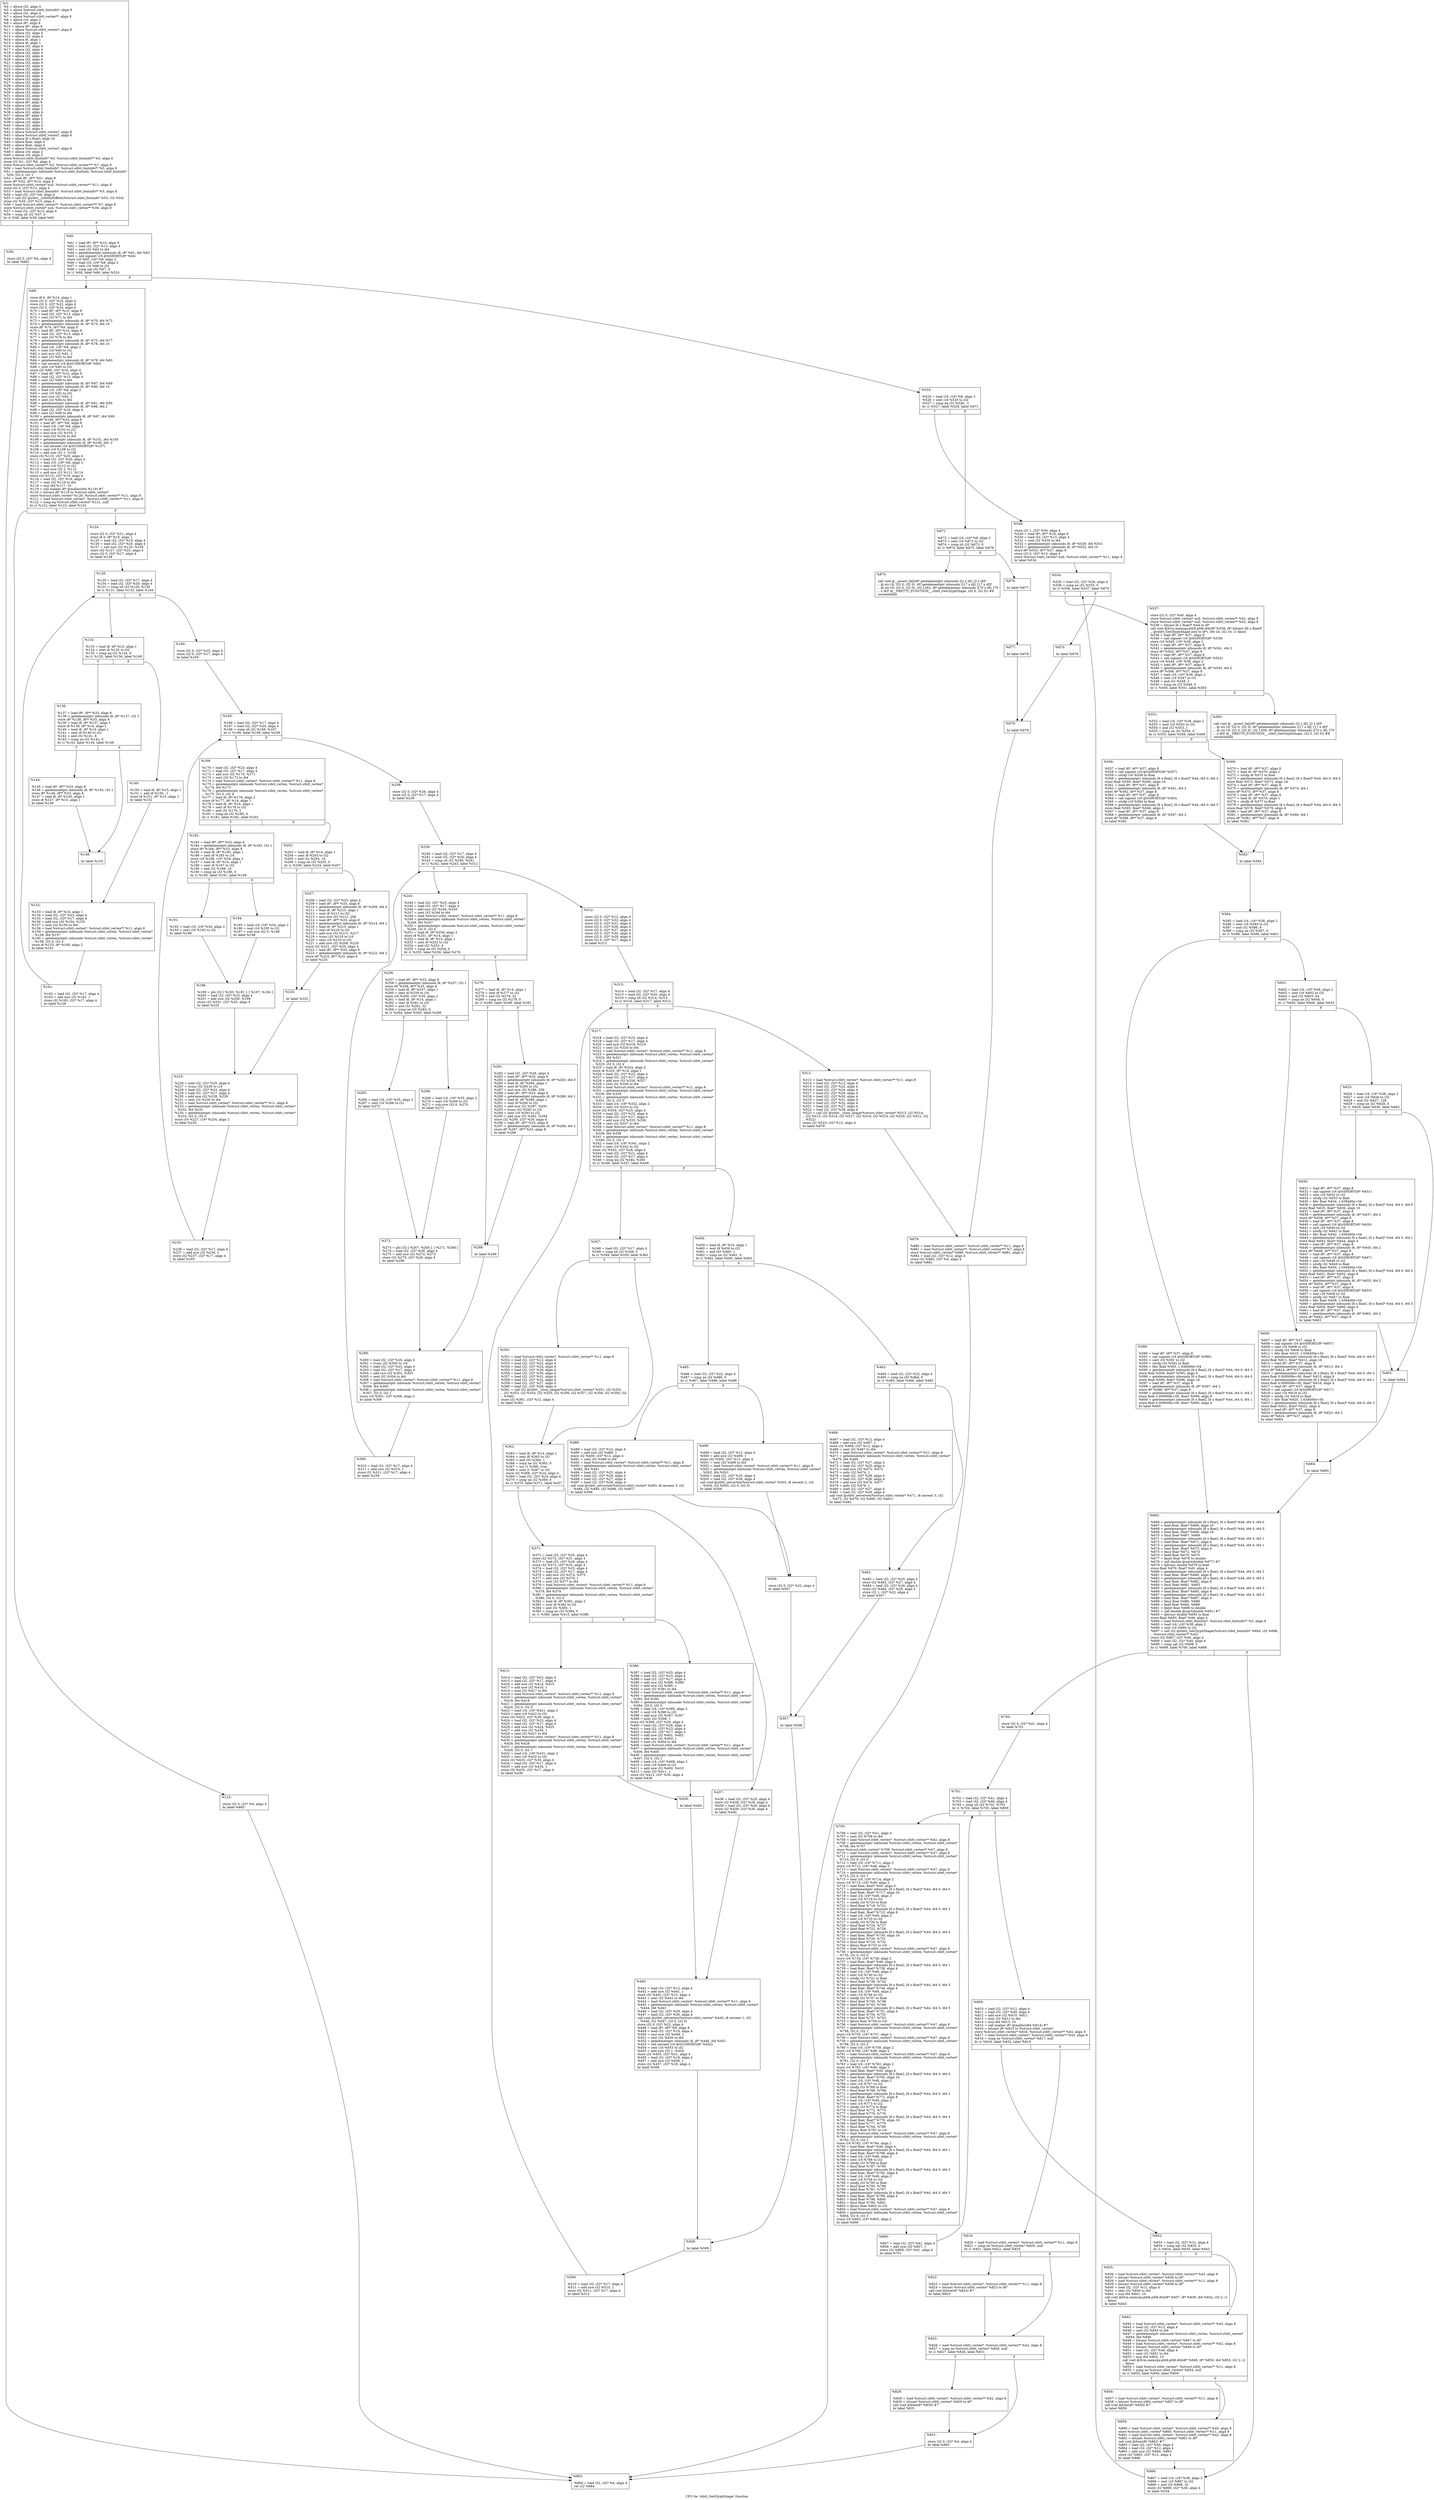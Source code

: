 digraph "CFG for 'stbtt_GetGlyphShape' function" {
	label="CFG for 'stbtt_GetGlyphShape' function";

	Node0x29ce030 [shape=record,label="{%3:\l  %4 = alloca i32, align 4\l  %5 = alloca %struct.stbtt_fontinfo*, align 8\l  %6 = alloca i32, align 4\l  %7 = alloca %struct.stbtt_vertex**, align 8\l  %8 = alloca i16, align 2\l  %9 = alloca i8*, align 8\l  %10 = alloca i8*, align 8\l  %11 = alloca %struct.stbtt_vertex*, align 8\l  %12 = alloca i32, align 4\l  %13 = alloca i32, align 4\l  %14 = alloca i8, align 1\l  %15 = alloca i8, align 1\l  %16 = alloca i32, align 4\l  %17 = alloca i32, align 4\l  %18 = alloca i32, align 4\l  %19 = alloca i32, align 4\l  %20 = alloca i32, align 4\l  %21 = alloca i32, align 4\l  %22 = alloca i32, align 4\l  %23 = alloca i32, align 4\l  %24 = alloca i32, align 4\l  %25 = alloca i32, align 4\l  %26 = alloca i32, align 4\l  %27 = alloca i32, align 4\l  %28 = alloca i32, align 4\l  %29 = alloca i32, align 4\l  %30 = alloca i32, align 4\l  %31 = alloca i32, align 4\l  %32 = alloca i32, align 4\l  %33 = alloca i8*, align 8\l  %34 = alloca i16, align 2\l  %35 = alloca i16, align 2\l  %36 = alloca i32, align 4\l  %37 = alloca i8*, align 8\l  %38 = alloca i16, align 2\l  %39 = alloca i16, align 2\l  %40 = alloca i32, align 4\l  %41 = alloca i32, align 4\l  %42 = alloca %struct.stbtt_vertex*, align 8\l  %43 = alloca %struct.stbtt_vertex*, align 8\l  %44 = alloca [6 x float], align 16\l  %45 = alloca float, align 4\l  %46 = alloca float, align 4\l  %47 = alloca %struct.stbtt_vertex*, align 8\l  %48 = alloca i16, align 2\l  %49 = alloca i16, align 2\l  store %struct.stbtt_fontinfo* %0, %struct.stbtt_fontinfo** %5, align 8\l  store i32 %1, i32* %6, align 4\l  store %struct.stbtt_vertex** %2, %struct.stbtt_vertex*** %7, align 8\l  %50 = load %struct.stbtt_fontinfo*, %struct.stbtt_fontinfo** %5, align 8\l  %51 = getelementptr inbounds %struct.stbtt_fontinfo, %struct.stbtt_fontinfo*\l... %50, i32 0, i32 1\l  %52 = load i8*, i8** %51, align 8\l  store i8* %52, i8** %10, align 8\l  store %struct.stbtt_vertex* null, %struct.stbtt_vertex** %11, align 8\l  store i32 0, i32* %12, align 4\l  %53 = load %struct.stbtt_fontinfo*, %struct.stbtt_fontinfo** %5, align 8\l  %54 = load i32, i32* %6, align 4\l  %55 = call i32 @stbtt__GetGlyfOffset(%struct.stbtt_fontinfo* %53, i32 %54)\l  store i32 %55, i32* %13, align 4\l  %56 = load %struct.stbtt_vertex**, %struct.stbtt_vertex*** %7, align 8\l  store %struct.stbtt_vertex* null, %struct.stbtt_vertex** %56, align 8\l  %57 = load i32, i32* %13, align 4\l  %58 = icmp slt i32 %57, 0\l  br i1 %58, label %59, label %60\l|{<s0>T|<s1>F}}"];
	Node0x29ce030:s0 -> Node0x29d7330;
	Node0x29ce030:s1 -> Node0x29d7380;
	Node0x29d7330 [shape=record,label="{%59:\l\l  store i32 0, i32* %4, align 4\l  br label %883\l}"];
	Node0x29d7330 -> Node0x29d7520;
	Node0x29d7380 [shape=record,label="{%60:\l\l  %61 = load i8*, i8** %10, align 8\l  %62 = load i32, i32* %13, align 4\l  %63 = sext i32 %62 to i64\l  %64 = getelementptr inbounds i8, i8* %61, i64 %63\l  %65 = call signext i16 @ttSHORT(i8* %64)\l  store i16 %65, i16* %8, align 2\l  %66 = load i16, i16* %8, align 2\l  %67 = sext i16 %66 to i32\l  %68 = icmp sgt i32 %67, 0\l  br i1 %68, label %69, label %524\l|{<s0>T|<s1>F}}"];
	Node0x29d7380:s0 -> Node0x29d7b90;
	Node0x29d7380:s1 -> Node0x29d7be0;
	Node0x29d7b90 [shape=record,label="{%69:\l\l  store i8 0, i8* %14, align 1\l  store i32 0, i32* %18, align 4\l  store i32 0, i32* %22, align 4\l  store i32 0, i32* %24, align 4\l  %70 = load i8*, i8** %10, align 8\l  %71 = load i32, i32* %13, align 4\l  %72 = sext i32 %71 to i64\l  %73 = getelementptr inbounds i8, i8* %70, i64 %72\l  %74 = getelementptr inbounds i8, i8* %73, i64 10\l  store i8* %74, i8** %9, align 8\l  %75 = load i8*, i8** %10, align 8\l  %76 = load i32, i32* %13, align 4\l  %77 = sext i32 %76 to i64\l  %78 = getelementptr inbounds i8, i8* %75, i64 %77\l  %79 = getelementptr inbounds i8, i8* %78, i64 10\l  %80 = load i16, i16* %8, align 2\l  %81 = sext i16 %80 to i32\l  %82 = mul nsw i32 %81, 2\l  %83 = sext i32 %82 to i64\l  %84 = getelementptr inbounds i8, i8* %79, i64 %83\l  %85 = call zeroext i16 @ttUSHORT(i8* %84)\l  %86 = zext i16 %85 to i32\l  store i32 %86, i32* %16, align 4\l  %87 = load i8*, i8** %10, align 8\l  %88 = load i32, i32* %13, align 4\l  %89 = sext i32 %88 to i64\l  %90 = getelementptr inbounds i8, i8* %87, i64 %89\l  %91 = getelementptr inbounds i8, i8* %90, i64 10\l  %92 = load i16, i16* %8, align 2\l  %93 = sext i16 %92 to i32\l  %94 = mul nsw i32 %93, 2\l  %95 = sext i32 %94 to i64\l  %96 = getelementptr inbounds i8, i8* %91, i64 %95\l  %97 = getelementptr inbounds i8, i8* %96, i64 2\l  %98 = load i32, i32* %16, align 4\l  %99 = sext i32 %98 to i64\l  %100 = getelementptr inbounds i8, i8* %97, i64 %99\l  store i8* %100, i8** %33, align 8\l  %101 = load i8*, i8** %9, align 8\l  %102 = load i16, i16* %8, align 2\l  %103 = sext i16 %102 to i32\l  %104 = mul nsw i32 %103, 2\l  %105 = sext i32 %104 to i64\l  %106 = getelementptr inbounds i8, i8* %101, i64 %105\l  %107 = getelementptr inbounds i8, i8* %106, i64 -2\l  %108 = call zeroext i16 @ttUSHORT(i8* %107)\l  %109 = zext i16 %108 to i32\l  %110 = add nsw i32 1, %109\l  store i32 %110, i32* %20, align 4\l  %111 = load i32, i32* %20, align 4\l  %112 = load i16, i16* %8, align 2\l  %113 = sext i16 %112 to i32\l  %114 = mul nsw i32 2, %113\l  %115 = add nsw i32 %111, %114\l  store i32 %115, i32* %19, align 4\l  %116 = load i32, i32* %19, align 4\l  %117 = sext i32 %116 to i64\l  %118 = mul i64 %117, 10\l  %119 = call noalias i8* @malloc(i64 %118) #7\l  %120 = bitcast i8* %119 to %struct.stbtt_vertex*\l  store %struct.stbtt_vertex* %120, %struct.stbtt_vertex** %11, align 8\l  %121 = load %struct.stbtt_vertex*, %struct.stbtt_vertex** %11, align 8\l  %122 = icmp eq %struct.stbtt_vertex* %121, null\l  br i1 %122, label %123, label %124\l|{<s0>T|<s1>F}}"];
	Node0x29d7b90:s0 -> Node0x29d9ac0;
	Node0x29d7b90:s1 -> Node0x29d9b10;
	Node0x29d9ac0 [shape=record,label="{%123:\l\l  store i32 0, i32* %4, align 4\l  br label %883\l}"];
	Node0x29d9ac0 -> Node0x29d7520;
	Node0x29d9b10 [shape=record,label="{%124:\l\l  store i32 0, i32* %21, align 4\l  store i8 0, i8* %15, align 1\l  %125 = load i32, i32* %19, align 4\l  %126 = load i32, i32* %20, align 4\l  %127 = sub nsw i32 %125, %126\l  store i32 %127, i32* %23, align 4\l  store i32 0, i32* %17, align 4\l  br label %128\l}"];
	Node0x29d9b10 -> Node0x29da050;
	Node0x29da050 [shape=record,label="{%128:\l\l  %129 = load i32, i32* %17, align 4\l  %130 = load i32, i32* %20, align 4\l  %131 = icmp slt i32 %129, %130\l  br i1 %131, label %132, label %164\l|{<s0>T|<s1>F}}"];
	Node0x29da050:s0 -> Node0x29d78c0;
	Node0x29da050:s1 -> Node0x29d7910;
	Node0x29d78c0 [shape=record,label="{%132:\l\l  %133 = load i8, i8* %15, align 1\l  %134 = zext i8 %133 to i32\l  %135 = icmp eq i32 %134, 0\l  br i1 %135, label %136, label %149\l|{<s0>T|<s1>F}}"];
	Node0x29d78c0:s0 -> Node0x29d7b30;
	Node0x29d78c0:s1 -> Node0x29da910;
	Node0x29d7b30 [shape=record,label="{%136:\l\l  %137 = load i8*, i8** %33, align 8\l  %138 = getelementptr inbounds i8, i8* %137, i32 1\l  store i8* %138, i8** %33, align 8\l  %139 = load i8, i8* %137, align 1\l  store i8 %139, i8* %14, align 1\l  %140 = load i8, i8* %14, align 1\l  %141 = zext i8 %140 to i32\l  %142 = and i32 %141, 8\l  %143 = icmp ne i32 %142, 0\l  br i1 %143, label %144, label %148\l|{<s0>T|<s1>F}}"];
	Node0x29d7b30:s0 -> Node0x29dae40;
	Node0x29d7b30:s1 -> Node0x29dae90;
	Node0x29dae40 [shape=record,label="{%144:\l\l  %145 = load i8*, i8** %33, align 8\l  %146 = getelementptr inbounds i8, i8* %145, i32 1\l  store i8* %146, i8** %33, align 8\l  %147 = load i8, i8* %145, align 1\l  store i8 %147, i8* %15, align 1\l  br label %148\l}"];
	Node0x29dae40 -> Node0x29dae90;
	Node0x29dae90 [shape=record,label="{%148:\l\l  br label %152\l}"];
	Node0x29dae90 -> Node0x29db260;
	Node0x29da910 [shape=record,label="{%149:\l\l  %150 = load i8, i8* %15, align 1\l  %151 = add i8 %150, -1\l  store i8 %151, i8* %15, align 1\l  br label %152\l}"];
	Node0x29da910 -> Node0x29db260;
	Node0x29db260 [shape=record,label="{%152:\l\l  %153 = load i8, i8* %14, align 1\l  %154 = load i32, i32* %23, align 4\l  %155 = load i32, i32* %17, align 4\l  %156 = add nsw i32 %154, %155\l  %157 = sext i32 %156 to i64\l  %158 = load %struct.stbtt_vertex*, %struct.stbtt_vertex** %11, align 8\l  %159 = getelementptr inbounds %struct.stbtt_vertex, %struct.stbtt_vertex*\l... %158, i64 %157\l  %160 = getelementptr inbounds %struct.stbtt_vertex, %struct.stbtt_vertex*\l... %159, i32 0, i32 4\l  store i8 %153, i8* %160, align 2\l  br label %161\l}"];
	Node0x29db260 -> Node0x29db8e0;
	Node0x29db8e0 [shape=record,label="{%161:\l\l  %162 = load i32, i32* %17, align 4\l  %163 = add nsw i32 %162, 1\l  store i32 %163, i32* %17, align 4\l  br label %128\l}"];
	Node0x29db8e0 -> Node0x29da050;
	Node0x29d7910 [shape=record,label="{%164:\l\l  store i32 0, i32* %25, align 4\l  store i32 0, i32* %17, align 4\l  br label %165\l}"];
	Node0x29d7910 -> Node0x29dbc50;
	Node0x29dbc50 [shape=record,label="{%165:\l\l  %166 = load i32, i32* %17, align 4\l  %167 = load i32, i32* %20, align 4\l  %168 = icmp slt i32 %166, %167\l  br i1 %168, label %169, label %238\l|{<s0>T|<s1>F}}"];
	Node0x29dbc50:s0 -> Node0x29dbe40;
	Node0x29dbc50:s1 -> Node0x29dbe90;
	Node0x29dbe40 [shape=record,label="{%169:\l\l  %170 = load i32, i32* %23, align 4\l  %171 = load i32, i32* %17, align 4\l  %172 = add nsw i32 %170, %171\l  %173 = sext i32 %172 to i64\l  %174 = load %struct.stbtt_vertex*, %struct.stbtt_vertex** %11, align 8\l  %175 = getelementptr inbounds %struct.stbtt_vertex, %struct.stbtt_vertex*\l... %174, i64 %173\l  %176 = getelementptr inbounds %struct.stbtt_vertex, %struct.stbtt_vertex*\l... %175, i32 0, i32 4\l  %177 = load i8, i8* %176, align 2\l  store i8 %177, i8* %14, align 1\l  %178 = load i8, i8* %14, align 1\l  %179 = zext i8 %178 to i32\l  %180 = and i32 %179, 2\l  %181 = icmp ne i32 %180, 0\l  br i1 %181, label %182, label %202\l|{<s0>T|<s1>F}}"];
	Node0x29dbe40:s0 -> Node0x29dc540;
	Node0x29dbe40:s1 -> Node0x29dc590;
	Node0x29dc540 [shape=record,label="{%182:\l\l  %183 = load i8*, i8** %33, align 8\l  %184 = getelementptr inbounds i8, i8* %183, i32 1\l  store i8* %184, i8** %33, align 8\l  %185 = load i8, i8* %183, align 1\l  %186 = zext i8 %185 to i16\l  store i16 %186, i16* %34, align 2\l  %187 = load i8, i8* %14, align 1\l  %188 = zext i8 %187 to i32\l  %189 = and i32 %188, 16\l  %190 = icmp ne i32 %189, 0\l  br i1 %190, label %191, label %194\l|{<s0>T|<s1>F}}"];
	Node0x29dc540:s0 -> Node0x29dcae0;
	Node0x29dc540:s1 -> Node0x29dcb30;
	Node0x29dcae0 [shape=record,label="{%191:\l\l  %192 = load i16, i16* %34, align 2\l  %193 = sext i16 %192 to i32\l  br label %198\l}"];
	Node0x29dcae0 -> Node0x29dcd10;
	Node0x29dcb30 [shape=record,label="{%194:\l\l  %195 = load i16, i16* %34, align 2\l  %196 = sext i16 %195 to i32\l  %197 = sub nsw i32 0, %196\l  br label %198\l}"];
	Node0x29dcb30 -> Node0x29dcd10;
	Node0x29dcd10 [shape=record,label="{%198:\l\l  %199 = phi i32 [ %193, %191 ], [ %197, %194 ]\l  %200 = load i32, i32* %25, align 4\l  %201 = add nsw i32 %200, %199\l  store i32 %201, i32* %25, align 4\l  br label %225\l}"];
	Node0x29dcd10 -> Node0x29dd170;
	Node0x29dc590 [shape=record,label="{%202:\l\l  %203 = load i8, i8* %14, align 1\l  %204 = zext i8 %203 to i32\l  %205 = and i32 %204, 16\l  %206 = icmp ne i32 %205, 0\l  br i1 %206, label %224, label %207\l|{<s0>T|<s1>F}}"];
	Node0x29dc590:s0 -> Node0x29dd3e0;
	Node0x29dc590:s1 -> Node0x29dd430;
	Node0x29dd430 [shape=record,label="{%207:\l\l  %208 = load i32, i32* %25, align 4\l  %209 = load i8*, i8** %33, align 8\l  %210 = getelementptr inbounds i8, i8* %209, i64 0\l  %211 = load i8, i8* %210, align 1\l  %212 = zext i8 %211 to i32\l  %213 = mul nsw i32 %212, 256\l  %214 = load i8*, i8** %33, align 8\l  %215 = getelementptr inbounds i8, i8* %214, i64 1\l  %216 = load i8, i8* %215, align 1\l  %217 = zext i8 %216 to i32\l  %218 = add nsw i32 %213, %217\l  %219 = trunc i32 %218 to i16\l  %220 = sext i16 %219 to i32\l  %221 = add nsw i32 %208, %220\l  store i32 %221, i32* %25, align 4\l  %222 = load i8*, i8** %33, align 8\l  %223 = getelementptr inbounds i8, i8* %222, i64 2\l  store i8* %223, i8** %33, align 8\l  br label %224\l}"];
	Node0x29dd430 -> Node0x29dd3e0;
	Node0x29dd3e0 [shape=record,label="{%224:\l\l  br label %225\l}"];
	Node0x29dd3e0 -> Node0x29dd170;
	Node0x29dd170 [shape=record,label="{%225:\l\l  %226 = load i32, i32* %25, align 4\l  %227 = trunc i32 %226 to i16\l  %228 = load i32, i32* %23, align 4\l  %229 = load i32, i32* %17, align 4\l  %230 = add nsw i32 %228, %229\l  %231 = sext i32 %230 to i64\l  %232 = load %struct.stbtt_vertex*, %struct.stbtt_vertex** %11, align 8\l  %233 = getelementptr inbounds %struct.stbtt_vertex, %struct.stbtt_vertex*\l... %232, i64 %231\l  %234 = getelementptr inbounds %struct.stbtt_vertex, %struct.stbtt_vertex*\l... %233, i32 0, i32 0\l  store i16 %227, i16* %234, align 2\l  br label %235\l}"];
	Node0x29dd170 -> Node0x29de230;
	Node0x29de230 [shape=record,label="{%235:\l\l  %236 = load i32, i32* %17, align 4\l  %237 = add nsw i32 %236, 1\l  store i32 %237, i32* %17, align 4\l  br label %165\l}"];
	Node0x29de230 -> Node0x29dbc50;
	Node0x29dbe90 [shape=record,label="{%238:\l\l  store i32 0, i32* %26, align 4\l  store i32 0, i32* %17, align 4\l  br label %239\l}"];
	Node0x29dbe90 -> Node0x29de5a0;
	Node0x29de5a0 [shape=record,label="{%239:\l\l  %240 = load i32, i32* %17, align 4\l  %241 = load i32, i32* %20, align 4\l  %242 = icmp slt i32 %240, %241\l  br i1 %242, label %243, label %312\l|{<s0>T|<s1>F}}"];
	Node0x29de5a0:s0 -> Node0x29de790;
	Node0x29de5a0:s1 -> Node0x29de7e0;
	Node0x29de790 [shape=record,label="{%243:\l\l  %244 = load i32, i32* %23, align 4\l  %245 = load i32, i32* %17, align 4\l  %246 = add nsw i32 %244, %245\l  %247 = sext i32 %246 to i64\l  %248 = load %struct.stbtt_vertex*, %struct.stbtt_vertex** %11, align 8\l  %249 = getelementptr inbounds %struct.stbtt_vertex, %struct.stbtt_vertex*\l... %248, i64 %247\l  %250 = getelementptr inbounds %struct.stbtt_vertex, %struct.stbtt_vertex*\l... %249, i32 0, i32 4\l  %251 = load i8, i8* %250, align 2\l  store i8 %251, i8* %14, align 1\l  %252 = load i8, i8* %14, align 1\l  %253 = zext i8 %252 to i32\l  %254 = and i32 %253, 4\l  %255 = icmp ne i32 %254, 0\l  br i1 %255, label %256, label %276\l|{<s0>T|<s1>F}}"];
	Node0x29de790:s0 -> Node0x29dee90;
	Node0x29de790:s1 -> Node0x29deee0;
	Node0x29dee90 [shape=record,label="{%256:\l\l  %257 = load i8*, i8** %33, align 8\l  %258 = getelementptr inbounds i8, i8* %257, i32 1\l  store i8* %258, i8** %33, align 8\l  %259 = load i8, i8* %257, align 1\l  %260 = zext i8 %259 to i16\l  store i16 %260, i16* %35, align 2\l  %261 = load i8, i8* %14, align 1\l  %262 = zext i8 %261 to i32\l  %263 = and i32 %262, 32\l  %264 = icmp ne i32 %263, 0\l  br i1 %264, label %265, label %268\l|{<s0>T|<s1>F}}"];
	Node0x29dee90:s0 -> Node0x29da570;
	Node0x29dee90:s1 -> Node0x29da5c0;
	Node0x29da570 [shape=record,label="{%265:\l\l  %266 = load i16, i16* %35, align 2\l  %267 = sext i16 %266 to i32\l  br label %272\l}"];
	Node0x29da570 -> Node0x29da7a0;
	Node0x29da5c0 [shape=record,label="{%268:\l\l  %269 = load i16, i16* %35, align 2\l  %270 = sext i16 %269 to i32\l  %271 = sub nsw i32 0, %270\l  br label %272\l}"];
	Node0x29da5c0 -> Node0x29da7a0;
	Node0x29da7a0 [shape=record,label="{%272:\l\l  %273 = phi i32 [ %267, %265 ], [ %271, %268 ]\l  %274 = load i32, i32* %26, align 4\l  %275 = add nsw i32 %274, %273\l  store i32 %275, i32* %26, align 4\l  br label %299\l}"];
	Node0x29da7a0 -> Node0x29e02c0;
	Node0x29deee0 [shape=record,label="{%276:\l\l  %277 = load i8, i8* %14, align 1\l  %278 = zext i8 %277 to i32\l  %279 = and i32 %278, 32\l  %280 = icmp ne i32 %279, 0\l  br i1 %280, label %298, label %281\l|{<s0>T|<s1>F}}"];
	Node0x29deee0:s0 -> Node0x29e0530;
	Node0x29deee0:s1 -> Node0x29e0580;
	Node0x29e0580 [shape=record,label="{%281:\l\l  %282 = load i32, i32* %26, align 4\l  %283 = load i8*, i8** %33, align 8\l  %284 = getelementptr inbounds i8, i8* %283, i64 0\l  %285 = load i8, i8* %284, align 1\l  %286 = zext i8 %285 to i32\l  %287 = mul nsw i32 %286, 256\l  %288 = load i8*, i8** %33, align 8\l  %289 = getelementptr inbounds i8, i8* %288, i64 1\l  %290 = load i8, i8* %289, align 1\l  %291 = zext i8 %290 to i32\l  %292 = add nsw i32 %287, %291\l  %293 = trunc i32 %292 to i16\l  %294 = sext i16 %293 to i32\l  %295 = add nsw i32 %282, %294\l  store i32 %295, i32* %26, align 4\l  %296 = load i8*, i8** %33, align 8\l  %297 = getelementptr inbounds i8, i8* %296, i64 2\l  store i8* %297, i8** %33, align 8\l  br label %298\l}"];
	Node0x29e0580 -> Node0x29e0530;
	Node0x29e0530 [shape=record,label="{%298:\l\l  br label %299\l}"];
	Node0x29e0530 -> Node0x29e02c0;
	Node0x29e02c0 [shape=record,label="{%299:\l\l  %300 = load i32, i32* %26, align 4\l  %301 = trunc i32 %300 to i16\l  %302 = load i32, i32* %23, align 4\l  %303 = load i32, i32* %17, align 4\l  %304 = add nsw i32 %302, %303\l  %305 = sext i32 %304 to i64\l  %306 = load %struct.stbtt_vertex*, %struct.stbtt_vertex** %11, align 8\l  %307 = getelementptr inbounds %struct.stbtt_vertex, %struct.stbtt_vertex*\l... %306, i64 %305\l  %308 = getelementptr inbounds %struct.stbtt_vertex, %struct.stbtt_vertex*\l... %307, i32 0, i32 1\l  store i16 %301, i16* %308, align 2\l  br label %309\l}"];
	Node0x29e02c0 -> Node0x29e1380;
	Node0x29e1380 [shape=record,label="{%309:\l\l  %310 = load i32, i32* %17, align 4\l  %311 = add nsw i32 %310, 1\l  store i32 %311, i32* %17, align 4\l  br label %239\l}"];
	Node0x29e1380 -> Node0x29de5a0;
	Node0x29de7e0 [shape=record,label="{%312:\l\l  store i32 0, i32* %12, align 4\l  store i32 0, i32* %32, align 4\l  store i32 0, i32* %31, align 4\l  store i32 0, i32* %28, align 4\l  store i32 0, i32* %27, align 4\l  store i32 0, i32* %30, align 4\l  store i32 0, i32* %29, align 4\l  store i32 0, i32* %17, align 4\l  br label %313\l}"];
	Node0x29de7e0 -> Node0x29e19f0;
	Node0x29e19f0 [shape=record,label="{%313:\l\l  %314 = load i32, i32* %17, align 4\l  %315 = load i32, i32* %20, align 4\l  %316 = icmp slt i32 %314, %315\l  br i1 %316, label %317, label %512\l|{<s0>T|<s1>F}}"];
	Node0x29e19f0:s0 -> Node0x29e1be0;
	Node0x29e19f0:s1 -> Node0x29e1c30;
	Node0x29e1be0 [shape=record,label="{%317:\l\l  %318 = load i32, i32* %23, align 4\l  %319 = load i32, i32* %17, align 4\l  %320 = add nsw i32 %318, %319\l  %321 = sext i32 %320 to i64\l  %322 = load %struct.stbtt_vertex*, %struct.stbtt_vertex** %11, align 8\l  %323 = getelementptr inbounds %struct.stbtt_vertex, %struct.stbtt_vertex*\l... %322, i64 %321\l  %324 = getelementptr inbounds %struct.stbtt_vertex, %struct.stbtt_vertex*\l... %323, i32 0, i32 4\l  %325 = load i8, i8* %324, align 2\l  store i8 %325, i8* %14, align 1\l  %326 = load i32, i32* %23, align 4\l  %327 = load i32, i32* %17, align 4\l  %328 = add nsw i32 %326, %327\l  %329 = sext i32 %328 to i64\l  %330 = load %struct.stbtt_vertex*, %struct.stbtt_vertex** %11, align 8\l  %331 = getelementptr inbounds %struct.stbtt_vertex, %struct.stbtt_vertex*\l... %330, i64 %329\l  %332 = getelementptr inbounds %struct.stbtt_vertex, %struct.stbtt_vertex*\l... %331, i32 0, i32 0\l  %333 = load i16, i16* %332, align 2\l  %334 = sext i16 %333 to i32\l  store i32 %334, i32* %25, align 4\l  %335 = load i32, i32* %23, align 4\l  %336 = load i32, i32* %17, align 4\l  %337 = add nsw i32 %335, %336\l  %338 = sext i32 %337 to i64\l  %339 = load %struct.stbtt_vertex*, %struct.stbtt_vertex** %11, align 8\l  %340 = getelementptr inbounds %struct.stbtt_vertex, %struct.stbtt_vertex*\l... %339, i64 %338\l  %341 = getelementptr inbounds %struct.stbtt_vertex, %struct.stbtt_vertex*\l... %340, i32 0, i32 1\l  %342 = load i16, i16* %341, align 2\l  %343 = sext i16 %342 to i32\l  store i32 %343, i32* %26, align 4\l  %344 = load i32, i32* %21, align 4\l  %345 = load i32, i32* %17, align 4\l  %346 = icmp eq i32 %344, %345\l  br i1 %346, label %347, label %458\l|{<s0>T|<s1>F}}"];
	Node0x29e1be0:s0 -> Node0x29e2b40;
	Node0x29e1be0:s1 -> Node0x29e2b90;
	Node0x29e2b40 [shape=record,label="{%347:\l\l  %348 = load i32, i32* %17, align 4\l  %349 = icmp ne i32 %348, 0\l  br i1 %349, label %350, label %362\l|{<s0>T|<s1>F}}"];
	Node0x29e2b40:s0 -> Node0x29e2d50;
	Node0x29e2b40:s1 -> Node0x29e2da0;
	Node0x29e2d50 [shape=record,label="{%350:\l\l  %351 = load %struct.stbtt_vertex*, %struct.stbtt_vertex** %11, align 8\l  %352 = load i32, i32* %12, align 4\l  %353 = load i32, i32* %22, align 4\l  %354 = load i32, i32* %24, align 4\l  %355 = load i32, i32* %29, align 4\l  %356 = load i32, i32* %30, align 4\l  %357 = load i32, i32* %31, align 4\l  %358 = load i32, i32* %32, align 4\l  %359 = load i32, i32* %27, align 4\l  %360 = load i32, i32* %28, align 4\l  %361 = call i32 @stbtt__close_shape(%struct.stbtt_vertex* %351, i32 %352,\l... i32 %353, i32 %354, i32 %355, i32 %356, i32 %357, i32 %358, i32 %359, i32\l... %360)\l  store i32 %361, i32* %12, align 4\l  br label %362\l}"];
	Node0x29e2d50 -> Node0x29e2da0;
	Node0x29e2da0 [shape=record,label="{%362:\l\l  %363 = load i8, i8* %14, align 1\l  %364 = zext i8 %363 to i32\l  %365 = and i32 %364, 1\l  %366 = icmp ne i32 %365, 0\l  %367 = xor i1 %366, true\l  %368 = zext i1 %367 to i32\l  store i32 %368, i32* %24, align 4\l  %369 = load i32, i32* %24, align 4\l  %370 = icmp ne i32 %369, 0\l  br i1 %370, label %371, label %437\l|{<s0>T|<s1>F}}"];
	Node0x29e2da0:s0 -> Node0x29e3a50;
	Node0x29e2da0:s1 -> Node0x29e3aa0;
	Node0x29e3a50 [shape=record,label="{%371:\l\l  %372 = load i32, i32* %25, align 4\l  store i32 %372, i32* %31, align 4\l  %373 = load i32, i32* %26, align 4\l  store i32 %373, i32* %32, align 4\l  %374 = load i32, i32* %23, align 4\l  %375 = load i32, i32* %17, align 4\l  %376 = add nsw i32 %374, %375\l  %377 = add nsw i32 %376, 1\l  %378 = sext i32 %377 to i64\l  %379 = load %struct.stbtt_vertex*, %struct.stbtt_vertex** %11, align 8\l  %380 = getelementptr inbounds %struct.stbtt_vertex, %struct.stbtt_vertex*\l... %379, i64 %378\l  %381 = getelementptr inbounds %struct.stbtt_vertex, %struct.stbtt_vertex*\l... %380, i32 0, i32 4\l  %382 = load i8, i8* %381, align 2\l  %383 = zext i8 %382 to i32\l  %384 = and i32 %383, 1\l  %385 = icmp ne i32 %384, 0\l  br i1 %385, label %413, label %386\l|{<s0>T|<s1>F}}"];
	Node0x29e3a50:s0 -> Node0x29e42b0;
	Node0x29e3a50:s1 -> Node0x29e4300;
	Node0x29e4300 [shape=record,label="{%386:\l\l  %387 = load i32, i32* %25, align 4\l  %388 = load i32, i32* %23, align 4\l  %389 = load i32, i32* %17, align 4\l  %390 = add nsw i32 %388, %389\l  %391 = add nsw i32 %390, 1\l  %392 = sext i32 %391 to i64\l  %393 = load %struct.stbtt_vertex*, %struct.stbtt_vertex** %11, align 8\l  %394 = getelementptr inbounds %struct.stbtt_vertex, %struct.stbtt_vertex*\l... %393, i64 %392\l  %395 = getelementptr inbounds %struct.stbtt_vertex, %struct.stbtt_vertex*\l... %394, i32 0, i32 0\l  %396 = load i16, i16* %395, align 2\l  %397 = sext i16 %396 to i32\l  %398 = add nsw i32 %387, %397\l  %399 = ashr i32 %398, 1\l  store i32 %399, i32* %29, align 4\l  %400 = load i32, i32* %26, align 4\l  %401 = load i32, i32* %23, align 4\l  %402 = load i32, i32* %17, align 4\l  %403 = add nsw i32 %401, %402\l  %404 = add nsw i32 %403, 1\l  %405 = sext i32 %404 to i64\l  %406 = load %struct.stbtt_vertex*, %struct.stbtt_vertex** %11, align 8\l  %407 = getelementptr inbounds %struct.stbtt_vertex, %struct.stbtt_vertex*\l... %406, i64 %405\l  %408 = getelementptr inbounds %struct.stbtt_vertex, %struct.stbtt_vertex*\l... %407, i32 0, i32 1\l  %409 = load i16, i16* %408, align 2\l  %410 = sext i16 %409 to i32\l  %411 = add nsw i32 %400, %410\l  %412 = ashr i32 %411, 1\l  store i32 %412, i32* %30, align 4\l  br label %436\l}"];
	Node0x29e4300 -> Node0x29e50c0;
	Node0x29e42b0 [shape=record,label="{%413:\l\l  %414 = load i32, i32* %23, align 4\l  %415 = load i32, i32* %17, align 4\l  %416 = add nsw i32 %414, %415\l  %417 = add nsw i32 %416, 1\l  %418 = sext i32 %417 to i64\l  %419 = load %struct.stbtt_vertex*, %struct.stbtt_vertex** %11, align 8\l  %420 = getelementptr inbounds %struct.stbtt_vertex, %struct.stbtt_vertex*\l... %419, i64 %418\l  %421 = getelementptr inbounds %struct.stbtt_vertex, %struct.stbtt_vertex*\l... %420, i32 0, i32 0\l  %422 = load i16, i16* %421, align 2\l  %423 = sext i16 %422 to i32\l  store i32 %423, i32* %29, align 4\l  %424 = load i32, i32* %23, align 4\l  %425 = load i32, i32* %17, align 4\l  %426 = add nsw i32 %424, %425\l  %427 = add nsw i32 %426, 1\l  %428 = sext i32 %427 to i64\l  %429 = load %struct.stbtt_vertex*, %struct.stbtt_vertex** %11, align 8\l  %430 = getelementptr inbounds %struct.stbtt_vertex, %struct.stbtt_vertex*\l... %429, i64 %428\l  %431 = getelementptr inbounds %struct.stbtt_vertex, %struct.stbtt_vertex*\l... %430, i32 0, i32 1\l  %432 = load i16, i16* %431, align 2\l  %433 = sext i16 %432 to i32\l  store i32 %433, i32* %30, align 4\l  %434 = load i32, i32* %17, align 4\l  %435 = add nsw i32 %434, 1\l  store i32 %435, i32* %17, align 4\l  br label %436\l}"];
	Node0x29e42b0 -> Node0x29e50c0;
	Node0x29e50c0 [shape=record,label="{%436:\l\l  br label %440\l}"];
	Node0x29e50c0 -> Node0x29e5d10;
	Node0x29e3aa0 [shape=record,label="{%437:\l\l  %438 = load i32, i32* %25, align 4\l  store i32 %438, i32* %29, align 4\l  %439 = load i32, i32* %26, align 4\l  store i32 %439, i32* %30, align 4\l  br label %440\l}"];
	Node0x29e3aa0 -> Node0x29e5d10;
	Node0x29e5d10 [shape=record,label="{%440:\l\l  %441 = load i32, i32* %12, align 4\l  %442 = add nsw i32 %441, 1\l  store i32 %442, i32* %12, align 4\l  %443 = sext i32 %441 to i64\l  %444 = load %struct.stbtt_vertex*, %struct.stbtt_vertex** %11, align 8\l  %445 = getelementptr inbounds %struct.stbtt_vertex, %struct.stbtt_vertex*\l... %444, i64 %443\l  %446 = load i32, i32* %29, align 4\l  %447 = load i32, i32* %30, align 4\l  call void @stbtt_setvertex(%struct.stbtt_vertex* %445, i8 zeroext 1, i32\l... %446, i32 %447, i32 0, i32 0)\l  store i32 0, i32* %22, align 4\l  %448 = load i8*, i8** %9, align 8\l  %449 = load i32, i32* %18, align 4\l  %450 = mul nsw i32 %449, 2\l  %451 = sext i32 %450 to i64\l  %452 = getelementptr inbounds i8, i8* %448, i64 %451\l  %453 = call zeroext i16 @ttUSHORT(i8* %452)\l  %454 = zext i16 %453 to i32\l  %455 = add nsw i32 1, %454\l  store i32 %455, i32* %21, align 4\l  %456 = load i32, i32* %18, align 4\l  %457 = add nsw i32 %456, 1\l  store i32 %457, i32* %18, align 4\l  br label %508\l}"];
	Node0x29e5d10 -> Node0x29e74d0;
	Node0x29e2b90 [shape=record,label="{%458:\l\l  %459 = load i8, i8* %14, align 1\l  %460 = zext i8 %459 to i32\l  %461 = and i32 %460, 1\l  %462 = icmp ne i32 %461, 0\l  br i1 %462, label %485, label %463\l|{<s0>T|<s1>F}}"];
	Node0x29e2b90:s0 -> Node0x29e7740;
	Node0x29e2b90:s1 -> Node0x29e7790;
	Node0x29e7790 [shape=record,label="{%463:\l\l  %464 = load i32, i32* %22, align 4\l  %465 = icmp ne i32 %464, 0\l  br i1 %465, label %466, label %482\l|{<s0>T|<s1>F}}"];
	Node0x29e7790:s0 -> Node0x29e7950;
	Node0x29e7790:s1 -> Node0x29e79a0;
	Node0x29e7950 [shape=record,label="{%466:\l\l  %467 = load i32, i32* %12, align 4\l  %468 = add nsw i32 %467, 1\l  store i32 %468, i32* %12, align 4\l  %469 = sext i32 %467 to i64\l  %470 = load %struct.stbtt_vertex*, %struct.stbtt_vertex** %11, align 8\l  %471 = getelementptr inbounds %struct.stbtt_vertex, %struct.stbtt_vertex*\l... %470, i64 %469\l  %472 = load i32, i32* %27, align 4\l  %473 = load i32, i32* %25, align 4\l  %474 = add nsw i32 %472, %473\l  %475 = ashr i32 %474, 1\l  %476 = load i32, i32* %28, align 4\l  %477 = load i32, i32* %26, align 4\l  %478 = add nsw i32 %476, %477\l  %479 = ashr i32 %478, 1\l  %480 = load i32, i32* %27, align 4\l  %481 = load i32, i32* %28, align 4\l  call void @stbtt_setvertex(%struct.stbtt_vertex* %471, i8 zeroext 3, i32\l... %475, i32 %479, i32 %480, i32 %481)\l  br label %482\l}"];
	Node0x29e7950 -> Node0x29e79a0;
	Node0x29e79a0 [shape=record,label="{%482:\l\l  %483 = load i32, i32* %25, align 4\l  store i32 %483, i32* %27, align 4\l  %484 = load i32, i32* %26, align 4\l  store i32 %484, i32* %28, align 4\l  store i32 1, i32* %22, align 4\l  br label %507\l}"];
	Node0x29e79a0 -> Node0x29e85f0;
	Node0x29e7740 [shape=record,label="{%485:\l\l  %486 = load i32, i32* %22, align 4\l  %487 = icmp ne i32 %486, 0\l  br i1 %487, label %488, label %498\l|{<s0>T|<s1>F}}"];
	Node0x29e7740:s0 -> Node0x29e8780;
	Node0x29e7740:s1 -> Node0x29e87d0;
	Node0x29e8780 [shape=record,label="{%488:\l\l  %489 = load i32, i32* %12, align 4\l  %490 = add nsw i32 %489, 1\l  store i32 %490, i32* %12, align 4\l  %491 = sext i32 %489 to i64\l  %492 = load %struct.stbtt_vertex*, %struct.stbtt_vertex** %11, align 8\l  %493 = getelementptr inbounds %struct.stbtt_vertex, %struct.stbtt_vertex*\l... %492, i64 %491\l  %494 = load i32, i32* %25, align 4\l  %495 = load i32, i32* %26, align 4\l  %496 = load i32, i32* %27, align 4\l  %497 = load i32, i32* %28, align 4\l  call void @stbtt_setvertex(%struct.stbtt_vertex* %493, i8 zeroext 3, i32\l... %494, i32 %495, i32 %496, i32 %497)\l  br label %506\l}"];
	Node0x29e8780 -> Node0x29e8e70;
	Node0x29e87d0 [shape=record,label="{%498:\l\l  %499 = load i32, i32* %12, align 4\l  %500 = add nsw i32 %499, 1\l  store i32 %500, i32* %12, align 4\l  %501 = sext i32 %499 to i64\l  %502 = load %struct.stbtt_vertex*, %struct.stbtt_vertex** %11, align 8\l  %503 = getelementptr inbounds %struct.stbtt_vertex, %struct.stbtt_vertex*\l... %502, i64 %501\l  %504 = load i32, i32* %25, align 4\l  %505 = load i32, i32* %26, align 4\l  call void @stbtt_setvertex(%struct.stbtt_vertex* %503, i8 zeroext 2, i32\l... %504, i32 %505, i32 0, i32 0)\l  br label %506\l}"];
	Node0x29e87d0 -> Node0x29e8e70;
	Node0x29e8e70 [shape=record,label="{%506:\l\l  store i32 0, i32* %22, align 4\l  br label %507\l}"];
	Node0x29e8e70 -> Node0x29e85f0;
	Node0x29e85f0 [shape=record,label="{%507:\l\l  br label %508\l}"];
	Node0x29e85f0 -> Node0x29e74d0;
	Node0x29e74d0 [shape=record,label="{%508:\l\l  br label %509\l}"];
	Node0x29e74d0 -> Node0x29e9580;
	Node0x29e9580 [shape=record,label="{%509:\l\l  %510 = load i32, i32* %17, align 4\l  %511 = add nsw i32 %510, 1\l  store i32 %511, i32* %17, align 4\l  br label %313\l}"];
	Node0x29e9580 -> Node0x29e19f0;
	Node0x29e1c30 [shape=record,label="{%512:\l\l  %513 = load %struct.stbtt_vertex*, %struct.stbtt_vertex** %11, align 8\l  %514 = load i32, i32* %12, align 4\l  %515 = load i32, i32* %22, align 4\l  %516 = load i32, i32* %24, align 4\l  %517 = load i32, i32* %29, align 4\l  %518 = load i32, i32* %30, align 4\l  %519 = load i32, i32* %31, align 4\l  %520 = load i32, i32* %32, align 4\l  %521 = load i32, i32* %27, align 4\l  %522 = load i32, i32* %28, align 4\l  %523 = call i32 @stbtt__close_shape(%struct.stbtt_vertex* %513, i32 %514,\l... i32 %515, i32 %516, i32 %517, i32 %518, i32 %519, i32 %520, i32 %521, i32\l... %522)\l  store i32 %523, i32* %12, align 4\l  br label %879\l}"];
	Node0x29e1c30 -> Node0x29df5f0;
	Node0x29d7be0 [shape=record,label="{%524:\l\l  %525 = load i16, i16* %8, align 2\l  %526 = sext i16 %525 to i32\l  %527 = icmp eq i32 %526, -1\l  br i1 %527, label %528, label %871\l|{<s0>T|<s1>F}}"];
	Node0x29d7be0:s0 -> Node0x29df7e0;
	Node0x29d7be0:s1 -> Node0x29df830;
	Node0x29df7e0 [shape=record,label="{%528:\l\l  store i32 1, i32* %36, align 4\l  %529 = load i8*, i8** %10, align 8\l  %530 = load i32, i32* %13, align 4\l  %531 = sext i32 %530 to i64\l  %532 = getelementptr inbounds i8, i8* %529, i64 %531\l  %533 = getelementptr inbounds i8, i8* %532, i64 10\l  store i8* %533, i8** %37, align 8\l  store i32 0, i32* %12, align 4\l  store %struct.stbtt_vertex* null, %struct.stbtt_vertex** %11, align 8\l  br label %534\l}"];
	Node0x29df7e0 -> Node0x29dfd50;
	Node0x29dfd50 [shape=record,label="{%534:\l\l  %535 = load i32, i32* %36, align 4\l  %536 = icmp ne i32 %535, 0\l  br i1 %536, label %537, label %870\l|{<s0>T|<s1>F}}"];
	Node0x29dfd50:s0 -> Node0x29dfee0;
	Node0x29dfd50:s1 -> Node0x29dff30;
	Node0x29dfee0 [shape=record,label="{%537:\l\l  store i32 0, i32* %40, align 4\l  store %struct.stbtt_vertex* null, %struct.stbtt_vertex** %42, align 8\l  store %struct.stbtt_vertex* null, %struct.stbtt_vertex** %43, align 8\l  %538 = bitcast [6 x float]* %44 to i8*\l  call void @llvm.memcpy.p0i8.p0i8.i64(i8* %538, i8* bitcast ([6 x float]*\l... @stbtt_GetGlyphShape.mtx to i8*), i64 24, i32 16, i1 false)\l  %539 = load i8*, i8** %37, align 8\l  %540 = call signext i16 @ttSHORT(i8* %539)\l  store i16 %540, i16* %38, align 2\l  %541 = load i8*, i8** %37, align 8\l  %542 = getelementptr inbounds i8, i8* %541, i64 2\l  store i8* %542, i8** %37, align 8\l  %543 = load i8*, i8** %37, align 8\l  %544 = call signext i16 @ttSHORT(i8* %543)\l  store i16 %544, i16* %39, align 2\l  %545 = load i8*, i8** %37, align 8\l  %546 = getelementptr inbounds i8, i8* %545, i64 2\l  store i8* %546, i8** %37, align 8\l  %547 = load i16, i16* %38, align 2\l  %548 = zext i16 %547 to i32\l  %549 = and i32 %548, 2\l  %550 = icmp ne i32 %549, 0\l  br i1 %550, label %551, label %583\l|{<s0>T|<s1>F}}"];
	Node0x29dfee0:s0 -> Node0x29ec380;
	Node0x29dfee0:s1 -> Node0x29ec410;
	Node0x29ec380 [shape=record,label="{%551:\l\l  %552 = load i16, i16* %38, align 2\l  %553 = zext i16 %552 to i32\l  %554 = and i32 %553, 1\l  %555 = icmp ne i32 %554, 0\l  br i1 %555, label %556, label %569\l|{<s0>T|<s1>F}}"];
	Node0x29ec380:s0 -> Node0x29ec6f0;
	Node0x29ec380:s1 -> Node0x29ec740;
	Node0x29ec6f0 [shape=record,label="{%556:\l\l  %557 = load i8*, i8** %37, align 8\l  %558 = call signext i16 @ttSHORT(i8* %557)\l  %559 = sitofp i16 %558 to float\l  %560 = getelementptr inbounds [6 x float], [6 x float]* %44, i64 0, i64 4\l  store float %559, float* %560, align 16\l  %561 = load i8*, i8** %37, align 8\l  %562 = getelementptr inbounds i8, i8* %561, i64 2\l  store i8* %562, i8** %37, align 8\l  %563 = load i8*, i8** %37, align 8\l  %564 = call signext i16 @ttSHORT(i8* %563)\l  %565 = sitofp i16 %564 to float\l  %566 = getelementptr inbounds [6 x float], [6 x float]* %44, i64 0, i64 5\l  store float %565, float* %566, align 4\l  %567 = load i8*, i8** %37, align 8\l  %568 = getelementptr inbounds i8, i8* %567, i64 2\l  store i8* %568, i8** %37, align 8\l  br label %582\l}"];
	Node0x29ec6f0 -> Node0x29ed0c0;
	Node0x29ec740 [shape=record,label="{%569:\l\l  %570 = load i8*, i8** %37, align 8\l  %571 = load i8, i8* %570, align 1\l  %572 = sitofp i8 %571 to float\l  %573 = getelementptr inbounds [6 x float], [6 x float]* %44, i64 0, i64 4\l  store float %572, float* %573, align 16\l  %574 = load i8*, i8** %37, align 8\l  %575 = getelementptr inbounds i8, i8* %574, i64 1\l  store i8* %575, i8** %37, align 8\l  %576 = load i8*, i8** %37, align 8\l  %577 = load i8, i8* %576, align 1\l  %578 = sitofp i8 %577 to float\l  %579 = getelementptr inbounds [6 x float], [6 x float]* %44, i64 0, i64 5\l  store float %578, float* %579, align 4\l  %580 = load i8*, i8** %37, align 8\l  %581 = getelementptr inbounds i8, i8* %580, i64 1\l  store i8* %581, i8** %37, align 8\l  br label %582\l}"];
	Node0x29ec740 -> Node0x29ed0c0;
	Node0x29ed0c0 [shape=record,label="{%582:\l\l  br label %584\l}"];
	Node0x29ed0c0 -> Node0x29ed970;
	Node0x29ec410 [shape=record,label="{%583:\l\l  call void @__assert_fail(i8* getelementptr inbounds ([2 x i8], [2 x i8]*\l... @.str.18, i32 0, i32 0), i8* getelementptr inbounds ([17 x i8], [17 x i8]*\l... @.str.19, i32 0, i32 0), i32 1209, i8* getelementptr inbounds ([70 x i8], [70\l... x i8]* @__PRETTY_FUNCTION__.stbtt_GetGlyphShape, i32 0, i32 0)) #8\l  unreachable\l}"];
	Node0x29ed970 [shape=record,label="{%584:\l\l  %585 = load i16, i16* %38, align 2\l  %586 = zext i16 %585 to i32\l  %587 = and i32 %586, 8\l  %588 = icmp ne i32 %587, 0\l  br i1 %588, label %589, label %601\l|{<s0>T|<s1>F}}"];
	Node0x29ed970:s0 -> Node0x29eddf0;
	Node0x29ed970:s1 -> Node0x29ede40;
	Node0x29eddf0 [shape=record,label="{%589:\l\l  %590 = load i8*, i8** %37, align 8\l  %591 = call signext i16 @ttSHORT(i8* %590)\l  %592 = sext i16 %591 to i32\l  %593 = sitofp i32 %592 to float\l  %594 = fdiv float %593, 1.638400e+04\l  %595 = getelementptr inbounds [6 x float], [6 x float]* %44, i64 0, i64 3\l  store float %594, float* %595, align 4\l  %596 = getelementptr inbounds [6 x float], [6 x float]* %44, i64 0, i64 0\l  store float %594, float* %596, align 16\l  %597 = load i8*, i8** %37, align 8\l  %598 = getelementptr inbounds i8, i8* %597, i64 2\l  store i8* %598, i8** %37, align 8\l  %599 = getelementptr inbounds [6 x float], [6 x float]* %44, i64 0, i64 2\l  store float 0.000000e+00, float* %599, align 8\l  %600 = getelementptr inbounds [6 x float], [6 x float]* %44, i64 0, i64 1\l  store float 0.000000e+00, float* %600, align 4\l  br label %665\l}"];
	Node0x29eddf0 -> Node0x29ee790;
	Node0x29ede40 [shape=record,label="{%601:\l\l  %602 = load i16, i16* %38, align 2\l  %603 = zext i16 %602 to i32\l  %604 = and i32 %603, 64\l  %605 = icmp ne i32 %604, 0\l  br i1 %605, label %606, label %625\l|{<s0>T|<s1>F}}"];
	Node0x29ede40:s0 -> Node0x29eea40;
	Node0x29ede40:s1 -> Node0x29eead0;
	Node0x29eea40 [shape=record,label="{%606:\l\l  %607 = load i8*, i8** %37, align 8\l  %608 = call signext i16 @ttSHORT(i8* %607)\l  %609 = sext i16 %608 to i32\l  %610 = sitofp i32 %609 to float\l  %611 = fdiv float %610, 1.638400e+04\l  %612 = getelementptr inbounds [6 x float], [6 x float]* %44, i64 0, i64 0\l  store float %611, float* %612, align 16\l  %613 = load i8*, i8** %37, align 8\l  %614 = getelementptr inbounds i8, i8* %613, i64 2\l  store i8* %614, i8** %37, align 8\l  %615 = getelementptr inbounds [6 x float], [6 x float]* %44, i64 0, i64 2\l  store float 0.000000e+00, float* %615, align 8\l  %616 = getelementptr inbounds [6 x float], [6 x float]* %44, i64 0, i64 1\l  store float 0.000000e+00, float* %616, align 4\l  %617 = load i8*, i8** %37, align 8\l  %618 = call signext i16 @ttSHORT(i8* %617)\l  %619 = sext i16 %618 to i32\l  %620 = sitofp i32 %619 to float\l  %621 = fdiv float %620, 1.638400e+04\l  %622 = getelementptr inbounds [6 x float], [6 x float]* %44, i64 0, i64 3\l  store float %621, float* %622, align 4\l  %623 = load i8*, i8** %37, align 8\l  %624 = getelementptr inbounds i8, i8* %623, i64 2\l  store i8* %624, i8** %37, align 8\l  br label %664\l}"];
	Node0x29eea40 -> Node0x29ef850;
	Node0x29eead0 [shape=record,label="{%625:\l\l  %626 = load i16, i16* %38, align 2\l  %627 = zext i16 %626 to i32\l  %628 = and i32 %627, 128\l  %629 = icmp ne i32 %628, 0\l  br i1 %629, label %630, label %663\l|{<s0>T|<s1>F}}"];
	Node0x29eead0:s0 -> Node0x29efac0;
	Node0x29eead0:s1 -> Node0x29efb50;
	Node0x29efac0 [shape=record,label="{%630:\l\l  %631 = load i8*, i8** %37, align 8\l  %632 = call signext i16 @ttSHORT(i8* %631)\l  %633 = sext i16 %632 to i32\l  %634 = sitofp i32 %633 to float\l  %635 = fdiv float %634, 1.638400e+04\l  %636 = getelementptr inbounds [6 x float], [6 x float]* %44, i64 0, i64 0\l  store float %635, float* %636, align 16\l  %637 = load i8*, i8** %37, align 8\l  %638 = getelementptr inbounds i8, i8* %637, i64 2\l  store i8* %638, i8** %37, align 8\l  %639 = load i8*, i8** %37, align 8\l  %640 = call signext i16 @ttSHORT(i8* %639)\l  %641 = sext i16 %640 to i32\l  %642 = sitofp i32 %641 to float\l  %643 = fdiv float %642, 1.638400e+04\l  %644 = getelementptr inbounds [6 x float], [6 x float]* %44, i64 0, i64 1\l  store float %643, float* %644, align 4\l  %645 = load i8*, i8** %37, align 8\l  %646 = getelementptr inbounds i8, i8* %645, i64 2\l  store i8* %646, i8** %37, align 8\l  %647 = load i8*, i8** %37, align 8\l  %648 = call signext i16 @ttSHORT(i8* %647)\l  %649 = sext i16 %648 to i32\l  %650 = sitofp i32 %649 to float\l  %651 = fdiv float %650, 1.638400e+04\l  %652 = getelementptr inbounds [6 x float], [6 x float]* %44, i64 0, i64 2\l  store float %651, float* %652, align 8\l  %653 = load i8*, i8** %37, align 8\l  %654 = getelementptr inbounds i8, i8* %653, i64 2\l  store i8* %654, i8** %37, align 8\l  %655 = load i8*, i8** %37, align 8\l  %656 = call signext i16 @ttSHORT(i8* %655)\l  %657 = sext i16 %656 to i32\l  %658 = sitofp i32 %657 to float\l  %659 = fdiv float %658, 1.638400e+04\l  %660 = getelementptr inbounds [6 x float], [6 x float]* %44, i64 0, i64 3\l  store float %659, float* %660, align 4\l  %661 = load i8*, i8** %37, align 8\l  %662 = getelementptr inbounds i8, i8* %661, i64 2\l  store i8* %662, i8** %37, align 8\l  br label %663\l}"];
	Node0x29efac0 -> Node0x29efb50;
	Node0x29efb50 [shape=record,label="{%663:\l\l  br label %664\l}"];
	Node0x29efb50 -> Node0x29ef850;
	Node0x29ef850 [shape=record,label="{%664:\l\l  br label %665\l}"];
	Node0x29ef850 -> Node0x29ee790;
	Node0x29ee790 [shape=record,label="{%665:\l\l  %666 = getelementptr inbounds [6 x float], [6 x float]* %44, i64 0, i64 0\l  %667 = load float, float* %666, align 16\l  %668 = getelementptr inbounds [6 x float], [6 x float]* %44, i64 0, i64 0\l  %669 = load float, float* %668, align 16\l  %670 = fmul float %667, %669\l  %671 = getelementptr inbounds [6 x float], [6 x float]* %44, i64 0, i64 1\l  %672 = load float, float* %671, align 4\l  %673 = getelementptr inbounds [6 x float], [6 x float]* %44, i64 0, i64 1\l  %674 = load float, float* %673, align 4\l  %675 = fmul float %672, %674\l  %676 = fadd float %670, %675\l  %677 = fpext float %676 to double\l  %678 = call double @sqrt(double %677) #7\l  %679 = fptrunc double %678 to float\l  store float %679, float* %45, align 4\l  %680 = getelementptr inbounds [6 x float], [6 x float]* %44, i64 0, i64 2\l  %681 = load float, float* %680, align 8\l  %682 = getelementptr inbounds [6 x float], [6 x float]* %44, i64 0, i64 2\l  %683 = load float, float* %682, align 8\l  %684 = fmul float %681, %683\l  %685 = getelementptr inbounds [6 x float], [6 x float]* %44, i64 0, i64 3\l  %686 = load float, float* %685, align 4\l  %687 = getelementptr inbounds [6 x float], [6 x float]* %44, i64 0, i64 3\l  %688 = load float, float* %687, align 4\l  %689 = fmul float %686, %688\l  %690 = fadd float %684, %689\l  %691 = fpext float %690 to double\l  %692 = call double @sqrt(double %691) #7\l  %693 = fptrunc double %692 to float\l  store float %693, float* %46, align 4\l  %694 = load %struct.stbtt_fontinfo*, %struct.stbtt_fontinfo** %5, align 8\l  %695 = load i16, i16* %39, align 2\l  %696 = zext i16 %695 to i32\l  %697 = call i32 @stbtt_GetGlyphShape(%struct.stbtt_fontinfo* %694, i32 %696,\l... %struct.stbtt_vertex** %42)\l  store i32 %697, i32* %40, align 4\l  %698 = load i32, i32* %40, align 4\l  %699 = icmp sgt i32 %698, 0\l  br i1 %699, label %700, label %866\l|{<s0>T|<s1>F}}"];
	Node0x29ee790:s0 -> Node0x29f2bd0;
	Node0x29ee790:s1 -> Node0x29f2c20;
	Node0x29f2bd0 [shape=record,label="{%700:\l\l  store i32 0, i32* %41, align 4\l  br label %701\l}"];
	Node0x29f2bd0 -> Node0x29f2d80;
	Node0x29f2d80 [shape=record,label="{%701:\l\l  %702 = load i32, i32* %41, align 4\l  %703 = load i32, i32* %40, align 4\l  %704 = icmp slt i32 %702, %703\l  br i1 %704, label %705, label %809\l|{<s0>T|<s1>F}}"];
	Node0x29f2d80:s0 -> Node0x29f2f70;
	Node0x29f2d80:s1 -> Node0x29f2fc0;
	Node0x29f2f70 [shape=record,label="{%705:\l\l  %706 = load i32, i32* %41, align 4\l  %707 = sext i32 %706 to i64\l  %708 = load %struct.stbtt_vertex*, %struct.stbtt_vertex** %42, align 8\l  %709 = getelementptr inbounds %struct.stbtt_vertex, %struct.stbtt_vertex*\l... %708, i64 %707\l  store %struct.stbtt_vertex* %709, %struct.stbtt_vertex** %47, align 8\l  %710 = load %struct.stbtt_vertex*, %struct.stbtt_vertex** %47, align 8\l  %711 = getelementptr inbounds %struct.stbtt_vertex, %struct.stbtt_vertex*\l... %710, i32 0, i32 0\l  %712 = load i16, i16* %711, align 2\l  store i16 %712, i16* %48, align 2\l  %713 = load %struct.stbtt_vertex*, %struct.stbtt_vertex** %47, align 8\l  %714 = getelementptr inbounds %struct.stbtt_vertex, %struct.stbtt_vertex*\l... %713, i32 0, i32 1\l  %715 = load i16, i16* %714, align 2\l  store i16 %715, i16* %49, align 2\l  %716 = load float, float* %45, align 4\l  %717 = getelementptr inbounds [6 x float], [6 x float]* %44, i64 0, i64 0\l  %718 = load float, float* %717, align 16\l  %719 = load i16, i16* %48, align 2\l  %720 = sext i16 %719 to i32\l  %721 = sitofp i32 %720 to float\l  %722 = fmul float %718, %721\l  %723 = getelementptr inbounds [6 x float], [6 x float]* %44, i64 0, i64 2\l  %724 = load float, float* %723, align 8\l  %725 = load i16, i16* %49, align 2\l  %726 = sext i16 %725 to i32\l  %727 = sitofp i32 %726 to float\l  %728 = fmul float %724, %727\l  %729 = fadd float %722, %728\l  %730 = getelementptr inbounds [6 x float], [6 x float]* %44, i64 0, i64 4\l  %731 = load float, float* %730, align 16\l  %732 = fadd float %729, %731\l  %733 = fmul float %716, %732\l  %734 = fptosi float %733 to i16\l  %735 = load %struct.stbtt_vertex*, %struct.stbtt_vertex** %47, align 8\l  %736 = getelementptr inbounds %struct.stbtt_vertex, %struct.stbtt_vertex*\l... %735, i32 0, i32 0\l  store i16 %734, i16* %736, align 2\l  %737 = load float, float* %46, align 4\l  %738 = getelementptr inbounds [6 x float], [6 x float]* %44, i64 0, i64 1\l  %739 = load float, float* %738, align 4\l  %740 = load i16, i16* %48, align 2\l  %741 = sext i16 %740 to i32\l  %742 = sitofp i32 %741 to float\l  %743 = fmul float %739, %742\l  %744 = getelementptr inbounds [6 x float], [6 x float]* %44, i64 0, i64 3\l  %745 = load float, float* %744, align 4\l  %746 = load i16, i16* %49, align 2\l  %747 = sext i16 %746 to i32\l  %748 = sitofp i32 %747 to float\l  %749 = fmul float %745, %748\l  %750 = fadd float %743, %749\l  %751 = getelementptr inbounds [6 x float], [6 x float]* %44, i64 0, i64 5\l  %752 = load float, float* %751, align 4\l  %753 = fadd float %750, %752\l  %754 = fmul float %737, %753\l  %755 = fptosi float %754 to i16\l  %756 = load %struct.stbtt_vertex*, %struct.stbtt_vertex** %47, align 8\l  %757 = getelementptr inbounds %struct.stbtt_vertex, %struct.stbtt_vertex*\l... %756, i32 0, i32 1\l  store i16 %755, i16* %757, align 2\l  %758 = load %struct.stbtt_vertex*, %struct.stbtt_vertex** %47, align 8\l  %759 = getelementptr inbounds %struct.stbtt_vertex, %struct.stbtt_vertex*\l... %758, i32 0, i32 2\l  %760 = load i16, i16* %759, align 2\l  store i16 %760, i16* %48, align 2\l  %761 = load %struct.stbtt_vertex*, %struct.stbtt_vertex** %47, align 8\l  %762 = getelementptr inbounds %struct.stbtt_vertex, %struct.stbtt_vertex*\l... %761, i32 0, i32 3\l  %763 = load i16, i16* %762, align 2\l  store i16 %763, i16* %49, align 2\l  %764 = load float, float* %45, align 4\l  %765 = getelementptr inbounds [6 x float], [6 x float]* %44, i64 0, i64 0\l  %766 = load float, float* %765, align 16\l  %767 = load i16, i16* %48, align 2\l  %768 = sext i16 %767 to i32\l  %769 = sitofp i32 %768 to float\l  %770 = fmul float %766, %769\l  %771 = getelementptr inbounds [6 x float], [6 x float]* %44, i64 0, i64 2\l  %772 = load float, float* %771, align 8\l  %773 = load i16, i16* %49, align 2\l  %774 = sext i16 %773 to i32\l  %775 = sitofp i32 %774 to float\l  %776 = fmul float %772, %775\l  %777 = fadd float %770, %776\l  %778 = getelementptr inbounds [6 x float], [6 x float]* %44, i64 0, i64 4\l  %779 = load float, float* %778, align 16\l  %780 = fadd float %777, %779\l  %781 = fmul float %764, %780\l  %782 = fptosi float %781 to i16\l  %783 = load %struct.stbtt_vertex*, %struct.stbtt_vertex** %47, align 8\l  %784 = getelementptr inbounds %struct.stbtt_vertex, %struct.stbtt_vertex*\l... %783, i32 0, i32 2\l  store i16 %782, i16* %784, align 2\l  %785 = load float, float* %46, align 4\l  %786 = getelementptr inbounds [6 x float], [6 x float]* %44, i64 0, i64 1\l  %787 = load float, float* %786, align 4\l  %788 = load i16, i16* %48, align 2\l  %789 = sext i16 %788 to i32\l  %790 = sitofp i32 %789 to float\l  %791 = fmul float %787, %790\l  %792 = getelementptr inbounds [6 x float], [6 x float]* %44, i64 0, i64 3\l  %793 = load float, float* %792, align 4\l  %794 = load i16, i16* %49, align 2\l  %795 = sext i16 %794 to i32\l  %796 = sitofp i32 %795 to float\l  %797 = fmul float %793, %796\l  %798 = fadd float %791, %797\l  %799 = getelementptr inbounds [6 x float], [6 x float]* %44, i64 0, i64 5\l  %800 = load float, float* %799, align 4\l  %801 = fadd float %798, %800\l  %802 = fmul float %785, %801\l  %803 = fptosi float %802 to i16\l  %804 = load %struct.stbtt_vertex*, %struct.stbtt_vertex** %47, align 8\l  %805 = getelementptr inbounds %struct.stbtt_vertex, %struct.stbtt_vertex*\l... %804, i32 0, i32 3\l  store i16 %803, i16* %805, align 2\l  br label %806\l}"];
	Node0x29f2f70 -> Node0x29f6250;
	Node0x29f6250 [shape=record,label="{%806:\l\l  %807 = load i32, i32* %41, align 4\l  %808 = add nsw i32 %807, 1\l  store i32 %808, i32* %41, align 4\l  br label %701\l}"];
	Node0x29f6250 -> Node0x29f2d80;
	Node0x29f2fc0 [shape=record,label="{%809:\l\l  %810 = load i32, i32* %12, align 4\l  %811 = load i32, i32* %40, align 4\l  %812 = add nsw i32 %810, %811\l  %813 = sext i32 %812 to i64\l  %814 = mul i64 %813, 10\l  %815 = call noalias i8* @malloc(i64 %814) #7\l  %816 = bitcast i8* %815 to %struct.stbtt_vertex*\l  store %struct.stbtt_vertex* %816, %struct.stbtt_vertex** %43, align 8\l  %817 = load %struct.stbtt_vertex*, %struct.stbtt_vertex** %43, align 8\l  %818 = icmp ne %struct.stbtt_vertex* %817, null\l  br i1 %818, label %832, label %819\l|{<s0>T|<s1>F}}"];
	Node0x29f2fc0:s0 -> Node0x29f6980;
	Node0x29f2fc0:s1 -> Node0x29f69d0;
	Node0x29f69d0 [shape=record,label="{%819:\l\l  %820 = load %struct.stbtt_vertex*, %struct.stbtt_vertex** %11, align 8\l  %821 = icmp ne %struct.stbtt_vertex* %820, null\l  br i1 %821, label %822, label %825\l|{<s0>T|<s1>F}}"];
	Node0x29f69d0:s0 -> Node0x29f6b90;
	Node0x29f69d0:s1 -> Node0x29f6be0;
	Node0x29f6b90 [shape=record,label="{%822:\l\l  %823 = load %struct.stbtt_vertex*, %struct.stbtt_vertex** %11, align 8\l  %824 = bitcast %struct.stbtt_vertex* %823 to i8*\l  call void @free(i8* %824) #7\l  br label %825\l}"];
	Node0x29f6b90 -> Node0x29f6be0;
	Node0x29f6be0 [shape=record,label="{%825:\l\l  %826 = load %struct.stbtt_vertex*, %struct.stbtt_vertex** %42, align 8\l  %827 = icmp ne %struct.stbtt_vertex* %826, null\l  br i1 %827, label %828, label %831\l|{<s0>T|<s1>F}}"];
	Node0x29f6be0:s0 -> Node0x29f7000;
	Node0x29f6be0:s1 -> Node0x29f7050;
	Node0x29f7000 [shape=record,label="{%828:\l\l  %829 = load %struct.stbtt_vertex*, %struct.stbtt_vertex** %42, align 8\l  %830 = bitcast %struct.stbtt_vertex* %829 to i8*\l  call void @free(i8* %830) #7\l  br label %831\l}"];
	Node0x29f7000 -> Node0x29f7050;
	Node0x29f7050 [shape=record,label="{%831:\l\l  store i32 0, i32* %4, align 4\l  br label %883\l}"];
	Node0x29f7050 -> Node0x29d7520;
	Node0x29f6980 [shape=record,label="{%832:\l\l  %833 = load i32, i32* %12, align 4\l  %834 = icmp sgt i32 %833, 0\l  br i1 %834, label %835, label %843\l|{<s0>T|<s1>F}}"];
	Node0x29f6980:s0 -> Node0x29f7510;
	Node0x29f6980:s1 -> Node0x29f7560;
	Node0x29f7510 [shape=record,label="{%835:\l\l  %836 = load %struct.stbtt_vertex*, %struct.stbtt_vertex** %43, align 8\l  %837 = bitcast %struct.stbtt_vertex* %836 to i8*\l  %838 = load %struct.stbtt_vertex*, %struct.stbtt_vertex** %11, align 8\l  %839 = bitcast %struct.stbtt_vertex* %838 to i8*\l  %840 = load i32, i32* %12, align 4\l  %841 = sext i32 %840 to i64\l  %842 = mul i64 %841, 10\l  call void @llvm.memcpy.p0i8.p0i8.i64(i8* %837, i8* %839, i64 %842, i32 2, i1\l... false)\l  br label %843\l}"];
	Node0x29f7510 -> Node0x29f7560;
	Node0x29f7560 [shape=record,label="{%843:\l\l  %844 = load %struct.stbtt_vertex*, %struct.stbtt_vertex** %43, align 8\l  %845 = load i32, i32* %12, align 4\l  %846 = sext i32 %845 to i64\l  %847 = getelementptr inbounds %struct.stbtt_vertex, %struct.stbtt_vertex*\l... %844, i64 %846\l  %848 = bitcast %struct.stbtt_vertex* %847 to i8*\l  %849 = load %struct.stbtt_vertex*, %struct.stbtt_vertex** %42, align 8\l  %850 = bitcast %struct.stbtt_vertex* %849 to i8*\l  %851 = load i32, i32* %40, align 4\l  %852 = sext i32 %851 to i64\l  %853 = mul i64 %852, 10\l  call void @llvm.memcpy.p0i8.p0i8.i64(i8* %848, i8* %850, i64 %853, i32 2, i1\l... false)\l  %854 = load %struct.stbtt_vertex*, %struct.stbtt_vertex** %11, align 8\l  %855 = icmp ne %struct.stbtt_vertex* %854, null\l  br i1 %855, label %856, label %859\l|{<s0>T|<s1>F}}"];
	Node0x29f7560:s0 -> Node0x29f8120;
	Node0x29f7560:s1 -> Node0x29f8170;
	Node0x29f8120 [shape=record,label="{%856:\l\l  %857 = load %struct.stbtt_vertex*, %struct.stbtt_vertex** %11, align 8\l  %858 = bitcast %struct.stbtt_vertex* %857 to i8*\l  call void @free(i8* %858) #7\l  br label %859\l}"];
	Node0x29f8120 -> Node0x29f8170;
	Node0x29f8170 [shape=record,label="{%859:\l\l  %860 = load %struct.stbtt_vertex*, %struct.stbtt_vertex** %43, align 8\l  store %struct.stbtt_vertex* %860, %struct.stbtt_vertex** %11, align 8\l  %861 = load %struct.stbtt_vertex*, %struct.stbtt_vertex** %42, align 8\l  %862 = bitcast %struct.stbtt_vertex* %861 to i8*\l  call void @free(i8* %862) #7\l  %863 = load i32, i32* %40, align 4\l  %864 = load i32, i32* %12, align 4\l  %865 = add nsw i32 %864, %863\l  store i32 %865, i32* %12, align 4\l  br label %866\l}"];
	Node0x29f8170 -> Node0x29f2c20;
	Node0x29f2c20 [shape=record,label="{%866:\l\l  %867 = load i16, i16* %38, align 2\l  %868 = zext i16 %867 to i32\l  %869 = and i32 %868, 32\l  store i32 %869, i32* %36, align 4\l  br label %534\l}"];
	Node0x29f2c20 -> Node0x29dfd50;
	Node0x29dff30 [shape=record,label="{%870:\l\l  br label %878\l}"];
	Node0x29dff30 -> Node0x29f8b30;
	Node0x29df830 [shape=record,label="{%871:\l\l  %872 = load i16, i16* %8, align 2\l  %873 = sext i16 %872 to i32\l  %874 = icmp slt i32 %873, 0\l  br i1 %874, label %875, label %876\l|{<s0>T|<s1>F}}"];
	Node0x29df830:s0 -> Node0x29f8d20;
	Node0x29df830:s1 -> Node0x29f8d70;
	Node0x29f8d20 [shape=record,label="{%875:\l\l  call void @__assert_fail(i8* getelementptr inbounds ([2 x i8], [2 x i8]*\l... @.str.18, i32 0, i32 0), i8* getelementptr inbounds ([17 x i8], [17 x i8]*\l... @.str.19, i32 0, i32 0), i32 1262, i8* getelementptr inbounds ([70 x i8], [70\l... x i8]* @__PRETTY_FUNCTION__.stbtt_GetGlyphShape, i32 0, i32 0)) #8\l  unreachable\l}"];
	Node0x29f8d70 [shape=record,label="{%876:\l\l  br label %877\l}"];
	Node0x29f8d70 -> Node0x29f9000;
	Node0x29f9000 [shape=record,label="{%877:\l\l  br label %878\l}"];
	Node0x29f9000 -> Node0x29f8b30;
	Node0x29f8b30 [shape=record,label="{%878:\l\l  br label %879\l}"];
	Node0x29f8b30 -> Node0x29df5f0;
	Node0x29df5f0 [shape=record,label="{%879:\l\l  %880 = load %struct.stbtt_vertex*, %struct.stbtt_vertex** %11, align 8\l  %881 = load %struct.stbtt_vertex**, %struct.stbtt_vertex*** %7, align 8\l  store %struct.stbtt_vertex* %880, %struct.stbtt_vertex** %881, align 8\l  %882 = load i32, i32* %12, align 4\l  store i32 %882, i32* %4, align 4\l  br label %883\l}"];
	Node0x29df5f0 -> Node0x29d7520;
	Node0x29d7520 [shape=record,label="{%883:\l\l  %884 = load i32, i32* %4, align 4\l  ret i32 %884\l}"];
}
